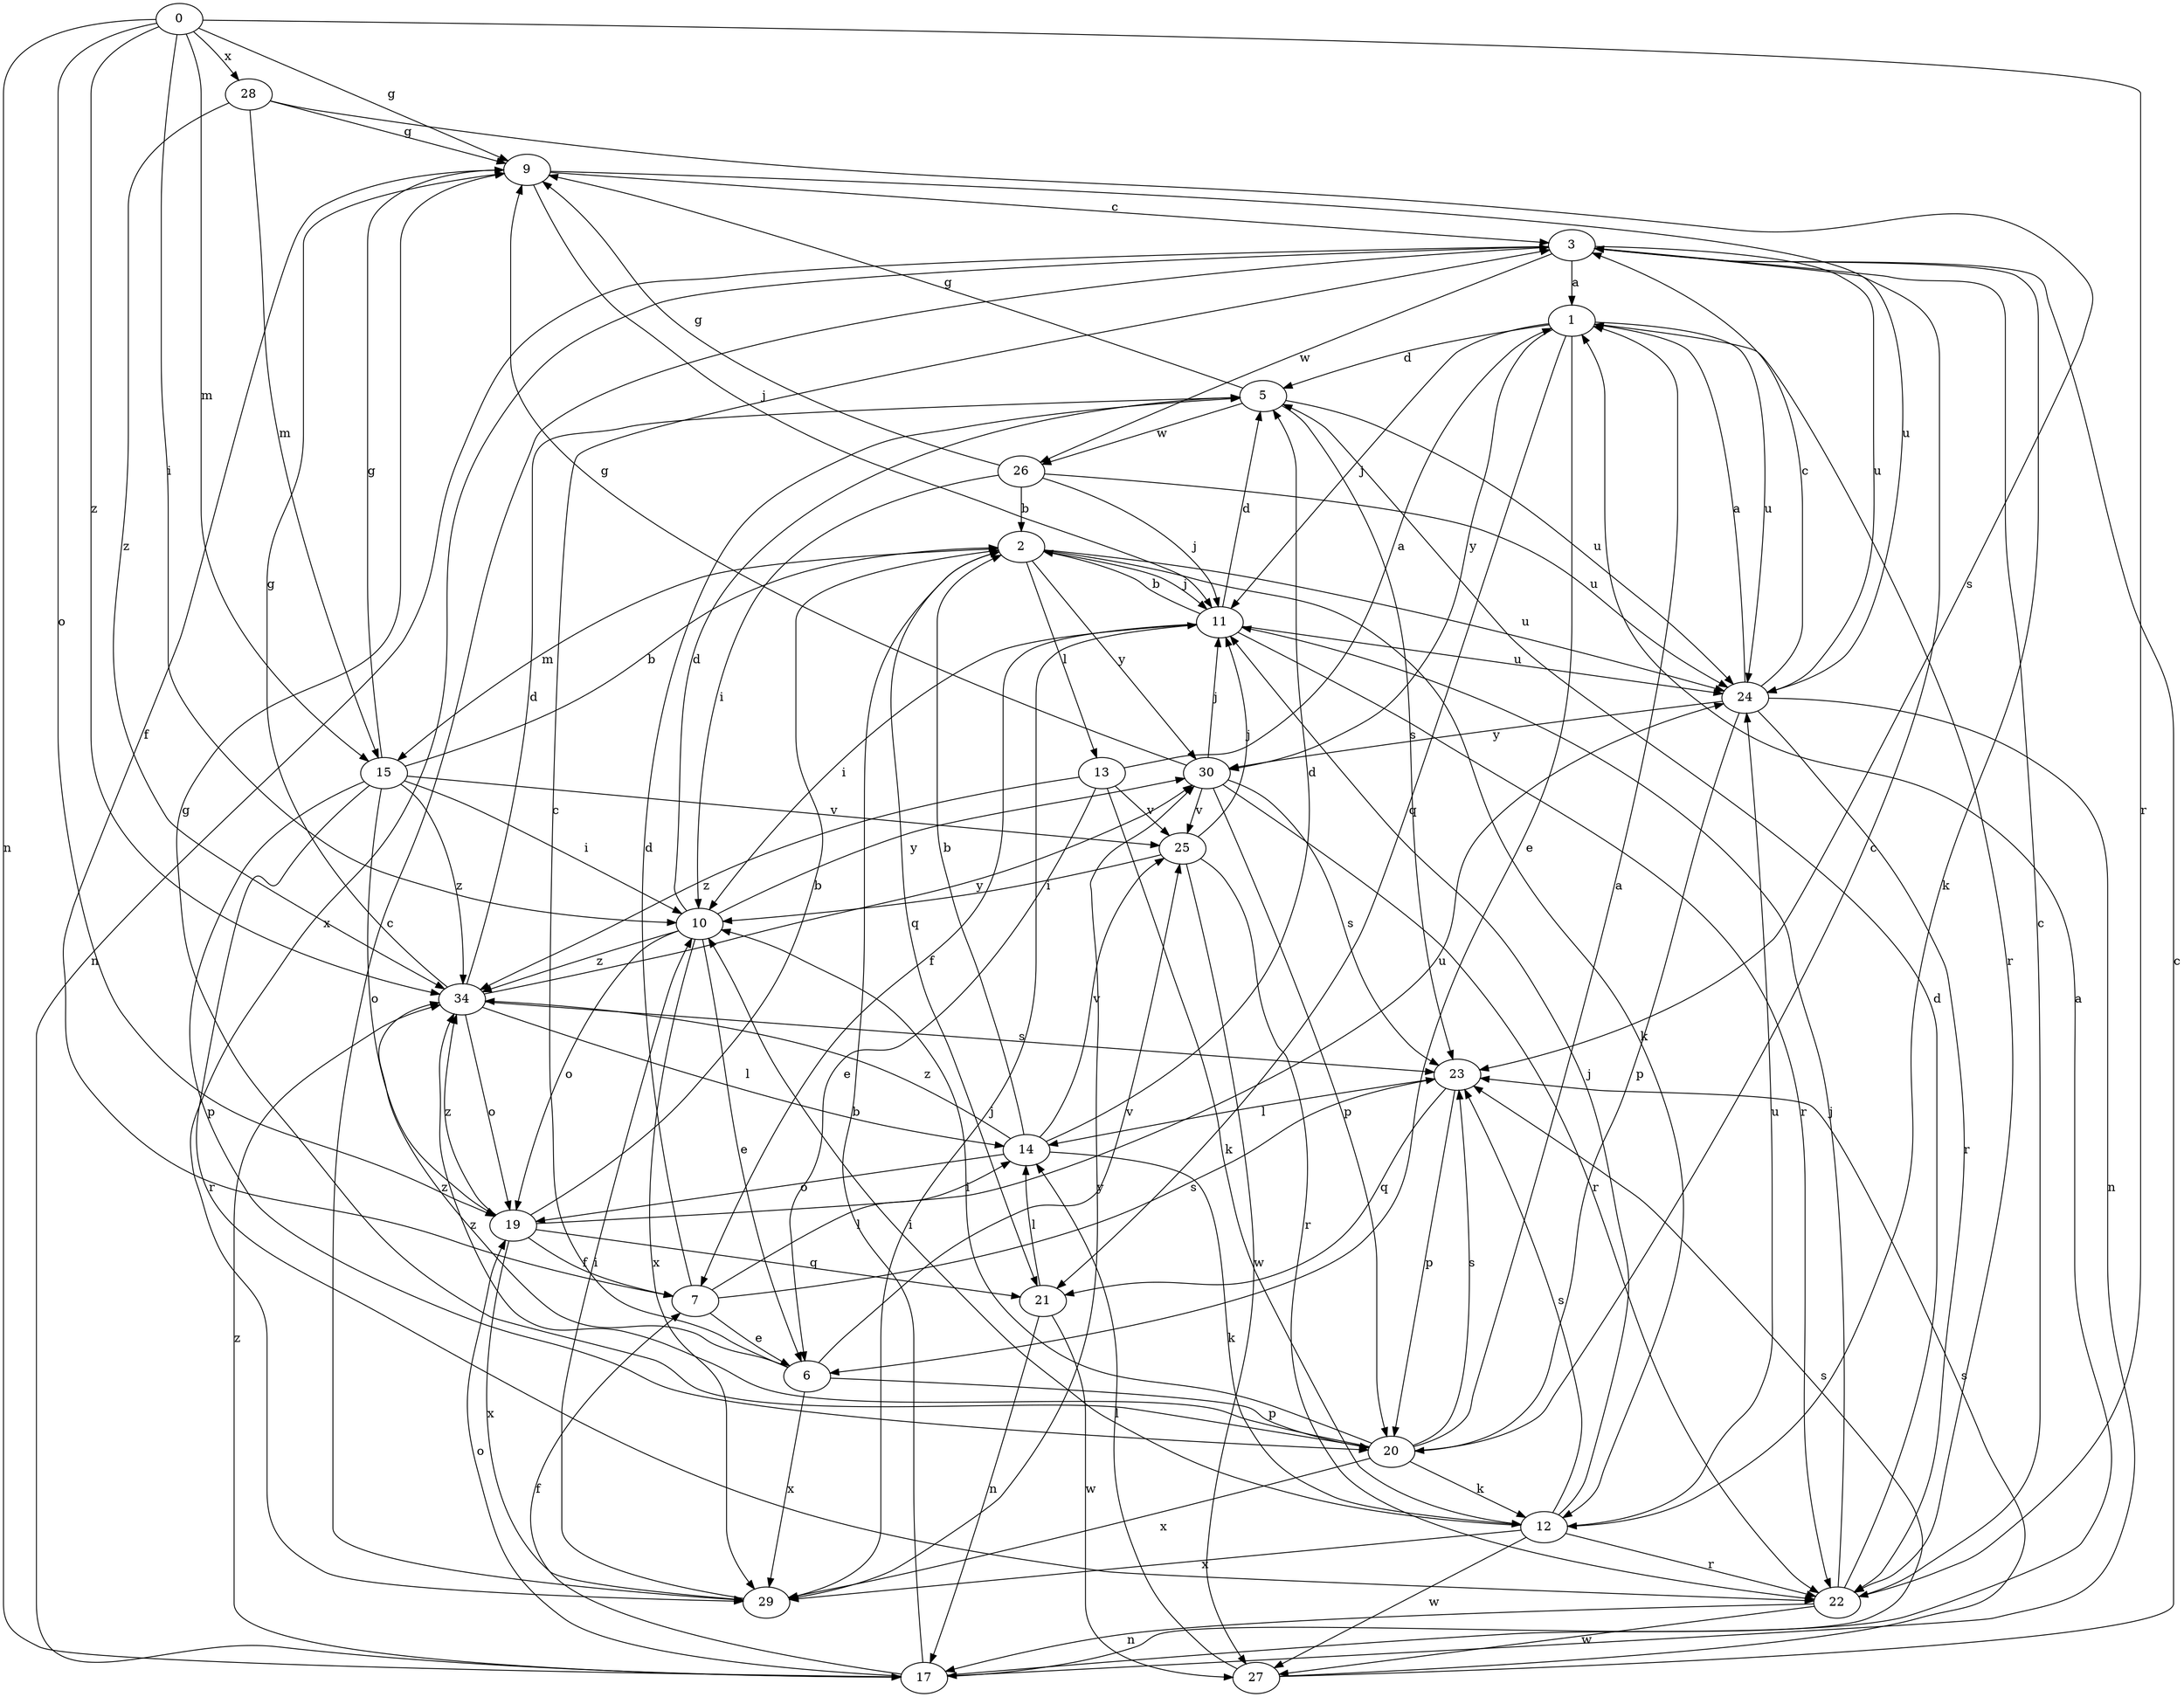 strict digraph  {
0;
1;
2;
3;
5;
6;
7;
9;
10;
11;
12;
13;
14;
15;
17;
19;
20;
21;
22;
23;
24;
25;
26;
27;
28;
29;
30;
34;
0 -> 9  [label=g];
0 -> 10  [label=i];
0 -> 15  [label=m];
0 -> 17  [label=n];
0 -> 19  [label=o];
0 -> 22  [label=r];
0 -> 28  [label=x];
0 -> 34  [label=z];
1 -> 5  [label=d];
1 -> 6  [label=e];
1 -> 11  [label=j];
1 -> 21  [label=q];
1 -> 22  [label=r];
1 -> 24  [label=u];
1 -> 30  [label=y];
2 -> 11  [label=j];
2 -> 12  [label=k];
2 -> 13  [label=l];
2 -> 15  [label=m];
2 -> 21  [label=q];
2 -> 24  [label=u];
2 -> 30  [label=y];
3 -> 1  [label=a];
3 -> 12  [label=k];
3 -> 17  [label=n];
3 -> 24  [label=u];
3 -> 26  [label=w];
3 -> 29  [label=x];
5 -> 9  [label=g];
5 -> 23  [label=s];
5 -> 24  [label=u];
5 -> 26  [label=w];
6 -> 3  [label=c];
6 -> 20  [label=p];
6 -> 25  [label=v];
6 -> 29  [label=x];
6 -> 34  [label=z];
7 -> 5  [label=d];
7 -> 6  [label=e];
7 -> 14  [label=l];
7 -> 23  [label=s];
9 -> 3  [label=c];
9 -> 7  [label=f];
9 -> 11  [label=j];
9 -> 24  [label=u];
10 -> 5  [label=d];
10 -> 6  [label=e];
10 -> 19  [label=o];
10 -> 29  [label=x];
10 -> 30  [label=y];
10 -> 34  [label=z];
11 -> 2  [label=b];
11 -> 5  [label=d];
11 -> 7  [label=f];
11 -> 10  [label=i];
11 -> 22  [label=r];
11 -> 24  [label=u];
12 -> 10  [label=i];
12 -> 11  [label=j];
12 -> 22  [label=r];
12 -> 23  [label=s];
12 -> 24  [label=u];
12 -> 27  [label=w];
12 -> 29  [label=x];
13 -> 1  [label=a];
13 -> 6  [label=e];
13 -> 12  [label=k];
13 -> 25  [label=v];
13 -> 34  [label=z];
14 -> 2  [label=b];
14 -> 5  [label=d];
14 -> 12  [label=k];
14 -> 19  [label=o];
14 -> 25  [label=v];
14 -> 34  [label=z];
15 -> 2  [label=b];
15 -> 9  [label=g];
15 -> 10  [label=i];
15 -> 19  [label=o];
15 -> 20  [label=p];
15 -> 22  [label=r];
15 -> 25  [label=v];
15 -> 34  [label=z];
17 -> 1  [label=a];
17 -> 2  [label=b];
17 -> 7  [label=f];
17 -> 19  [label=o];
17 -> 23  [label=s];
17 -> 34  [label=z];
19 -> 2  [label=b];
19 -> 7  [label=f];
19 -> 21  [label=q];
19 -> 24  [label=u];
19 -> 29  [label=x];
19 -> 34  [label=z];
20 -> 1  [label=a];
20 -> 3  [label=c];
20 -> 9  [label=g];
20 -> 10  [label=i];
20 -> 12  [label=k];
20 -> 23  [label=s];
20 -> 29  [label=x];
20 -> 34  [label=z];
21 -> 14  [label=l];
21 -> 17  [label=n];
21 -> 27  [label=w];
22 -> 3  [label=c];
22 -> 5  [label=d];
22 -> 11  [label=j];
22 -> 17  [label=n];
22 -> 27  [label=w];
23 -> 14  [label=l];
23 -> 20  [label=p];
23 -> 21  [label=q];
24 -> 1  [label=a];
24 -> 3  [label=c];
24 -> 17  [label=n];
24 -> 20  [label=p];
24 -> 22  [label=r];
24 -> 30  [label=y];
25 -> 10  [label=i];
25 -> 11  [label=j];
25 -> 22  [label=r];
25 -> 27  [label=w];
26 -> 2  [label=b];
26 -> 9  [label=g];
26 -> 10  [label=i];
26 -> 11  [label=j];
26 -> 24  [label=u];
27 -> 3  [label=c];
27 -> 14  [label=l];
27 -> 23  [label=s];
28 -> 9  [label=g];
28 -> 15  [label=m];
28 -> 23  [label=s];
28 -> 34  [label=z];
29 -> 3  [label=c];
29 -> 10  [label=i];
29 -> 11  [label=j];
29 -> 30  [label=y];
30 -> 9  [label=g];
30 -> 11  [label=j];
30 -> 20  [label=p];
30 -> 22  [label=r];
30 -> 23  [label=s];
30 -> 25  [label=v];
34 -> 5  [label=d];
34 -> 9  [label=g];
34 -> 14  [label=l];
34 -> 19  [label=o];
34 -> 23  [label=s];
34 -> 30  [label=y];
}
